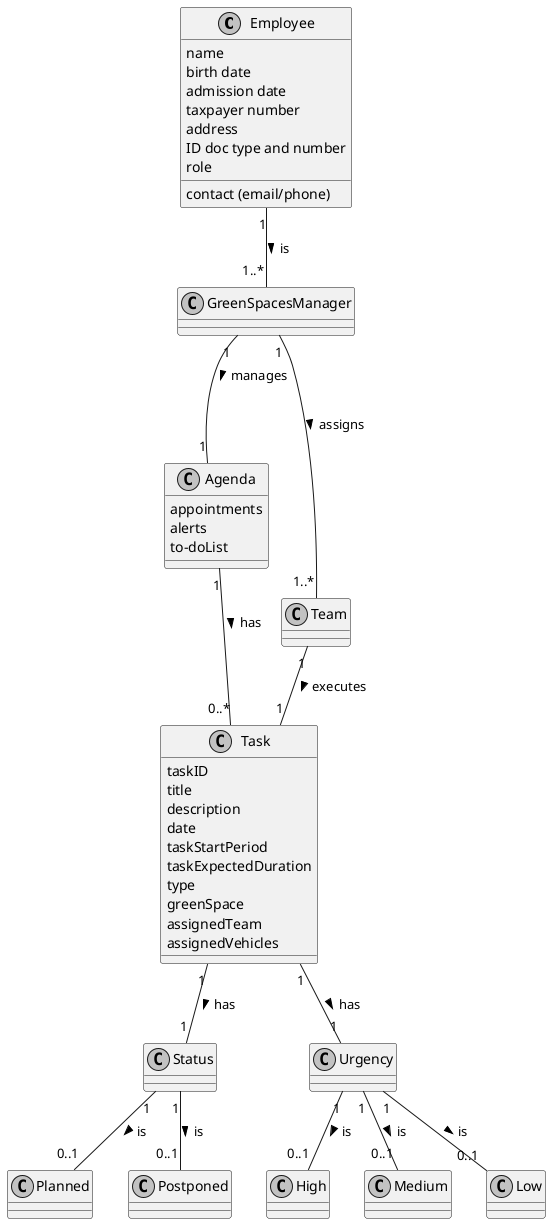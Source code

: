 @startuml
skinparam monochrome true
skinparam packageStyle rectangle
skinparam shadowing false

skinparam classAttributeIconSize 0

class Employee {
    name
    birth date
    contact (email/phone)
    admission date
    taxpayer number
    address
    ID doc type and number
    role
}



class Agenda {
    appointments
    alerts
    to-doList
}

class Task {
    taskID
    title
    description
    date
    taskStartPeriod
    taskExpectedDuration
    type
    greenSpace
    assignedTeam
    assignedVehicles
}

class Status {
}

class Urgency{
}

class GreenSpacesManager{

}



class Team{
}

Employee "1" -- "1..*" GreenSpacesManager : is >
Agenda "1" -- "0..*" Task : has >
Team "1" -- "1" Task : executes >
GreenSpacesManager "1" -- "1" Agenda : manages >
GreenSpacesManager "1" --- "1..*" Team : assigns >
Task "1" -- "1" Status : has >
Task "1" -- "1" Urgency : has >
Status "1" -- "0..1" Planned : is >
Status "1" -- "0..1" Postponed : is >
Urgency "1" -- "0..1" High : is >
Urgency "1" -- "0..1" Medium : is >
Urgency "1" -- "0..1" Low : is >


@enduml